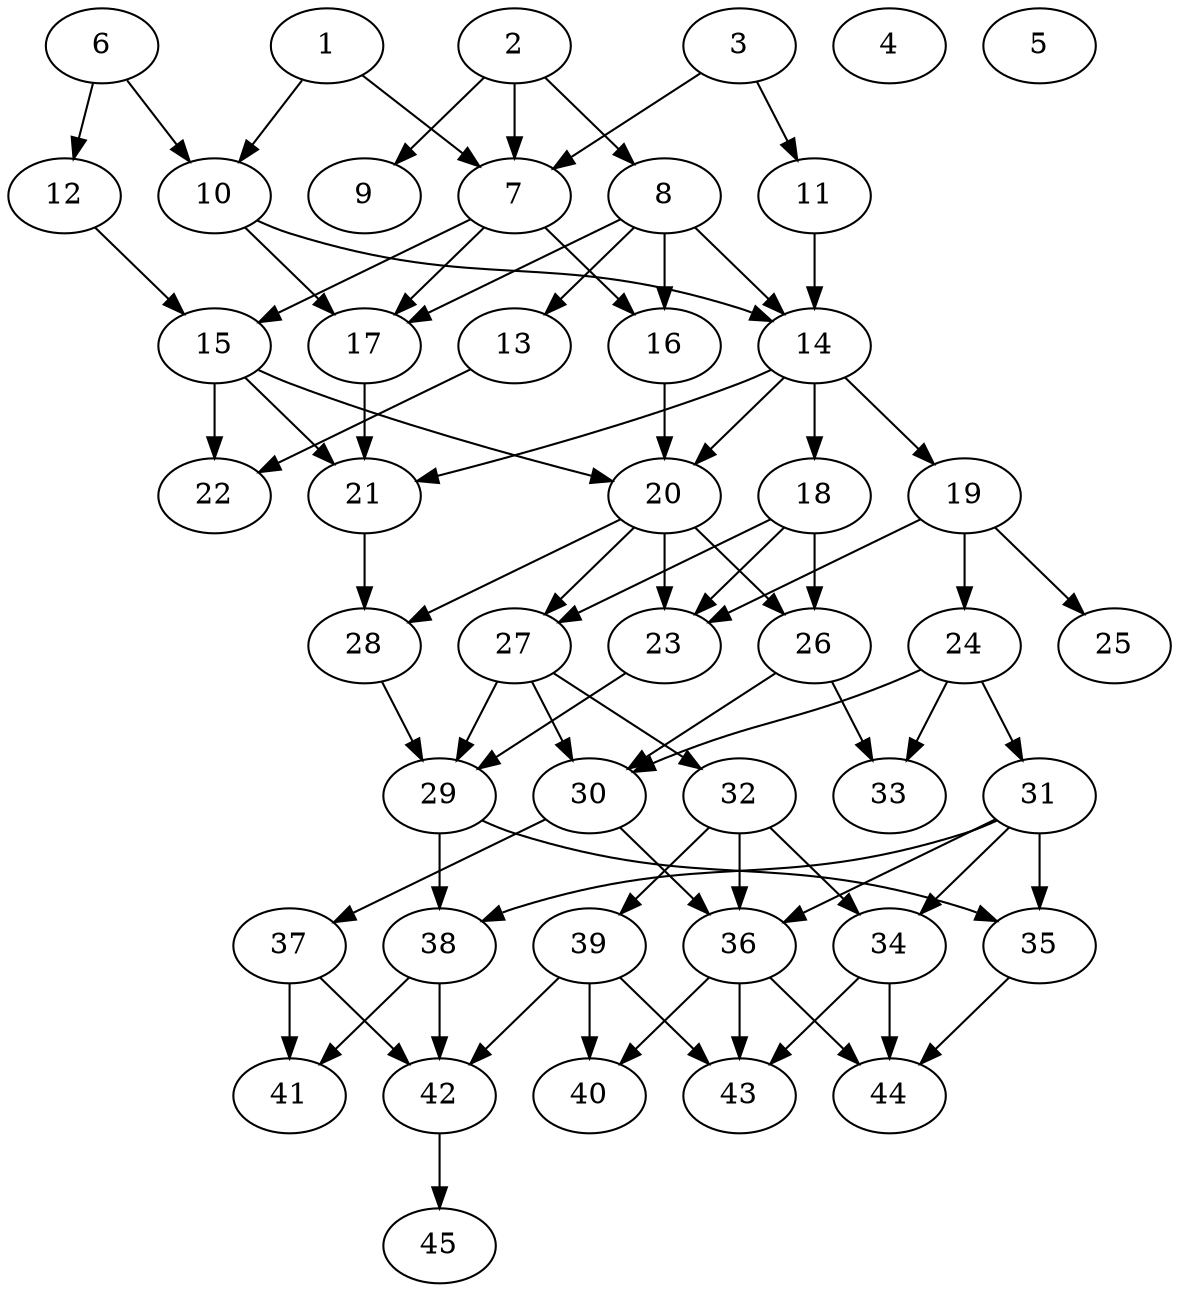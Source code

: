 // DAG automatically generated by daggen at Thu Oct  3 14:07:23 2019
// ./daggen --dot -n 45 --ccr 0.5 --fat 0.5 --regular 0.9 --density 0.5 --mindata 5242880 --maxdata 52428800 
digraph G {
  1 [size="53067776", alpha="0.12", expect_size="26533888"] 
  1 -> 7 [size ="26533888"]
  1 -> 10 [size ="26533888"]
  2 [size="101898240", alpha="0.02", expect_size="50949120"] 
  2 -> 7 [size ="50949120"]
  2 -> 8 [size ="50949120"]
  2 -> 9 [size ="50949120"]
  3 [size="22984704", alpha="0.04", expect_size="11492352"] 
  3 -> 7 [size ="11492352"]
  3 -> 11 [size ="11492352"]
  4 [size="12511232", alpha="0.00", expect_size="6255616"] 
  5 [size="83773440", alpha="0.10", expect_size="41886720"] 
  6 [size="31447040", alpha="0.02", expect_size="15723520"] 
  6 -> 10 [size ="15723520"]
  6 -> 12 [size ="15723520"]
  7 [size="11370496", alpha="0.05", expect_size="5685248"] 
  7 -> 15 [size ="5685248"]
  7 -> 16 [size ="5685248"]
  7 -> 17 [size ="5685248"]
  8 [size="66220032", alpha="0.03", expect_size="33110016"] 
  8 -> 13 [size ="33110016"]
  8 -> 14 [size ="33110016"]
  8 -> 16 [size ="33110016"]
  8 -> 17 [size ="33110016"]
  9 [size="99964928", alpha="0.20", expect_size="49982464"] 
  10 [size="39208960", alpha="0.03", expect_size="19604480"] 
  10 -> 14 [size ="19604480"]
  10 -> 17 [size ="19604480"]
  11 [size="16404480", alpha="0.10", expect_size="8202240"] 
  11 -> 14 [size ="8202240"]
  12 [size="73904128", alpha="0.00", expect_size="36952064"] 
  12 -> 15 [size ="36952064"]
  13 [size="81346560", alpha="0.07", expect_size="40673280"] 
  13 -> 22 [size ="40673280"]
  14 [size="101947392", alpha="0.08", expect_size="50973696"] 
  14 -> 18 [size ="50973696"]
  14 -> 19 [size ="50973696"]
  14 -> 20 [size ="50973696"]
  14 -> 21 [size ="50973696"]
  15 [size="102461440", alpha="0.03", expect_size="51230720"] 
  15 -> 20 [size ="51230720"]
  15 -> 21 [size ="51230720"]
  15 -> 22 [size ="51230720"]
  16 [size="55304192", alpha="0.13", expect_size="27652096"] 
  16 -> 20 [size ="27652096"]
  17 [size="65734656", alpha="0.01", expect_size="32867328"] 
  17 -> 21 [size ="32867328"]
  18 [size="87345152", alpha="0.02", expect_size="43672576"] 
  18 -> 23 [size ="43672576"]
  18 -> 26 [size ="43672576"]
  18 -> 27 [size ="43672576"]
  19 [size="101341184", alpha="0.10", expect_size="50670592"] 
  19 -> 23 [size ="50670592"]
  19 -> 24 [size ="50670592"]
  19 -> 25 [size ="50670592"]
  20 [size="100335616", alpha="0.16", expect_size="50167808"] 
  20 -> 23 [size ="50167808"]
  20 -> 26 [size ="50167808"]
  20 -> 27 [size ="50167808"]
  20 -> 28 [size ="50167808"]
  21 [size="20692992", alpha="0.11", expect_size="10346496"] 
  21 -> 28 [size ="10346496"]
  22 [size="66869248", alpha="0.05", expect_size="33434624"] 
  23 [size="67411968", alpha="0.02", expect_size="33705984"] 
  23 -> 29 [size ="33705984"]
  24 [size="98308096", alpha="0.20", expect_size="49154048"] 
  24 -> 30 [size ="49154048"]
  24 -> 31 [size ="49154048"]
  24 -> 33 [size ="49154048"]
  25 [size="42958848", alpha="0.12", expect_size="21479424"] 
  26 [size="56655872", alpha="0.10", expect_size="28327936"] 
  26 -> 30 [size ="28327936"]
  26 -> 33 [size ="28327936"]
  27 [size="22476800", alpha="0.07", expect_size="11238400"] 
  27 -> 29 [size ="11238400"]
  27 -> 30 [size ="11238400"]
  27 -> 32 [size ="11238400"]
  28 [size="26626048", alpha="0.17", expect_size="13313024"] 
  28 -> 29 [size ="13313024"]
  29 [size="36397056", alpha="0.05", expect_size="18198528"] 
  29 -> 35 [size ="18198528"]
  29 -> 38 [size ="18198528"]
  30 [size="85071872", alpha="0.19", expect_size="42535936"] 
  30 -> 36 [size ="42535936"]
  30 -> 37 [size ="42535936"]
  31 [size="67069952", alpha="0.15", expect_size="33534976"] 
  31 -> 34 [size ="33534976"]
  31 -> 35 [size ="33534976"]
  31 -> 36 [size ="33534976"]
  31 -> 38 [size ="33534976"]
  32 [size="24977408", alpha="0.04", expect_size="12488704"] 
  32 -> 34 [size ="12488704"]
  32 -> 36 [size ="12488704"]
  32 -> 39 [size ="12488704"]
  33 [size="50202624", alpha="0.08", expect_size="25101312"] 
  34 [size="60878848", alpha="0.12", expect_size="30439424"] 
  34 -> 43 [size ="30439424"]
  34 -> 44 [size ="30439424"]
  35 [size="59031552", alpha="0.14", expect_size="29515776"] 
  35 -> 44 [size ="29515776"]
  36 [size="23576576", alpha="0.07", expect_size="11788288"] 
  36 -> 40 [size ="11788288"]
  36 -> 43 [size ="11788288"]
  36 -> 44 [size ="11788288"]
  37 [size="69851136", alpha="0.11", expect_size="34925568"] 
  37 -> 41 [size ="34925568"]
  37 -> 42 [size ="34925568"]
  38 [size="104368128", alpha="0.12", expect_size="52184064"] 
  38 -> 41 [size ="52184064"]
  38 -> 42 [size ="52184064"]
  39 [size="88487936", alpha="0.11", expect_size="44243968"] 
  39 -> 40 [size ="44243968"]
  39 -> 42 [size ="44243968"]
  39 -> 43 [size ="44243968"]
  40 [size="17321984", alpha="0.10", expect_size="8660992"] 
  41 [size="13963264", alpha="0.11", expect_size="6981632"] 
  42 [size="84330496", alpha="0.04", expect_size="42165248"] 
  42 -> 45 [size ="42165248"]
  43 [size="103102464", alpha="0.09", expect_size="51551232"] 
  44 [size="46766080", alpha="0.12", expect_size="23383040"] 
  45 [size="101156864", alpha="0.03", expect_size="50578432"] 
}
